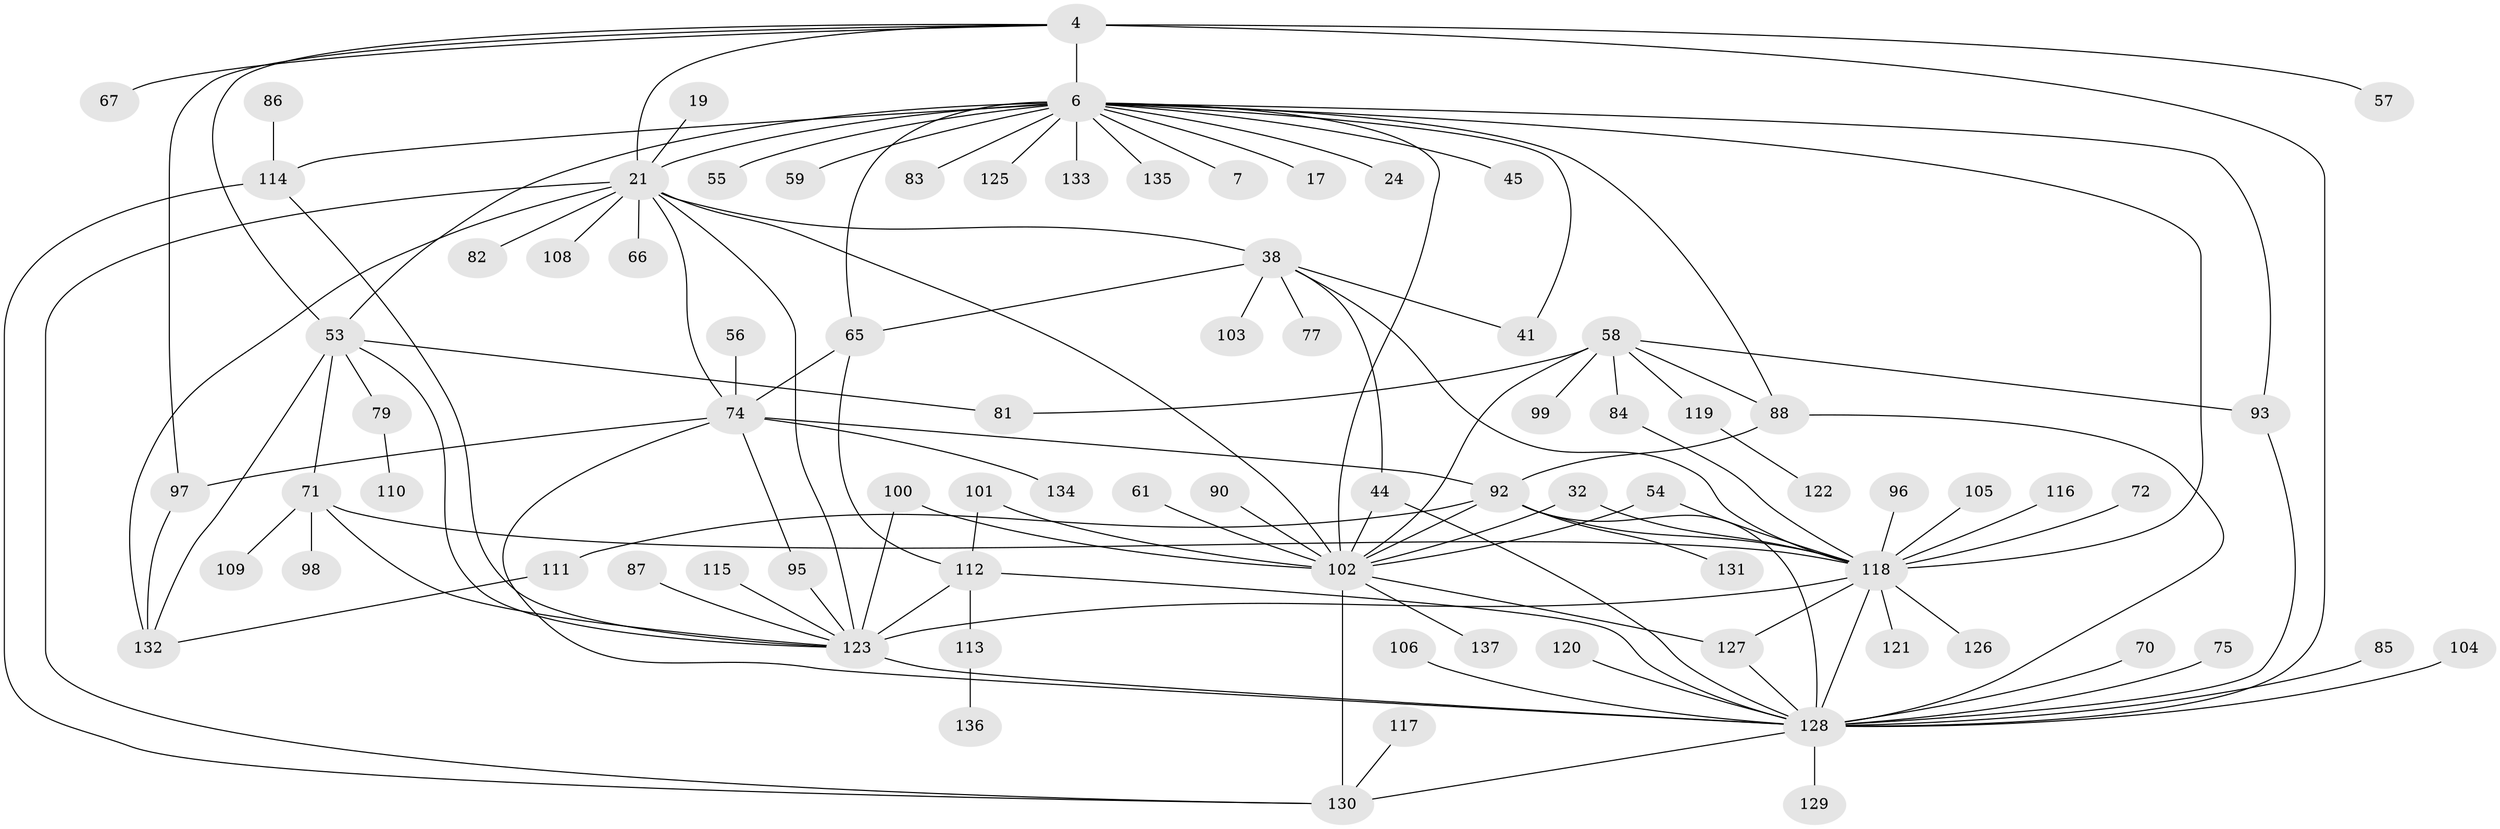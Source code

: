 // original degree distribution, {7: 0.021897810218978103, 21: 0.0072992700729927005, 16: 0.014598540145985401, 10: 0.014598540145985401, 1: 0.38686131386861317, 15: 0.0072992700729927005, 4: 0.0948905109489051, 2: 0.19708029197080293, 3: 0.1386861313868613, 9: 0.014598540145985401, 6: 0.021897810218978103, 5: 0.058394160583941604, 8: 0.014598540145985401, 11: 0.0072992700729927005}
// Generated by graph-tools (version 1.1) at 2025/51/03/04/25 21:51:41]
// undirected, 82 vertices, 124 edges
graph export_dot {
graph [start="1"]
  node [color=gray90,style=filled];
  4;
  6 [super="+2"];
  7;
  17;
  19;
  21 [super="+3"];
  24;
  32;
  38;
  41 [super="+20"];
  44;
  45;
  53 [super="+23+52"];
  54;
  55;
  56;
  57;
  58 [super="+37"];
  59;
  61;
  65 [super="+11+42"];
  66;
  67;
  70;
  71 [super="+46"];
  72;
  74 [super="+39"];
  75;
  77;
  79;
  81;
  82 [super="+12+78"];
  83;
  84;
  85;
  86;
  87;
  88 [super="+80"];
  90;
  92 [super="+30"];
  93 [super="+18"];
  95;
  96;
  97 [super="+47"];
  98;
  99;
  100 [super="+16"];
  101;
  102 [super="+26+8+33"];
  103;
  104;
  105;
  106;
  108;
  109;
  110;
  111 [super="+68"];
  112 [super="+69"];
  113;
  114 [super="+36"];
  115;
  116;
  117;
  118 [super="+50+107"];
  119;
  120;
  121;
  122;
  123 [super="+29+34+89+43+94"];
  125;
  126;
  127 [super="+73"];
  128 [super="+5+28"];
  129;
  130 [super="+51+124+48"];
  131;
  132 [super="+9"];
  133;
  134;
  135;
  136;
  137;
  4 -- 53;
  4 -- 57;
  4 -- 67;
  4 -- 97;
  4 -- 21;
  4 -- 6;
  4 -- 128 [weight=3];
  6 -- 7;
  6 -- 21 [weight=4];
  6 -- 24;
  6 -- 55 [weight=2];
  6 -- 83;
  6 -- 114 [weight=3];
  6 -- 118 [weight=5];
  6 -- 133;
  6 -- 65 [weight=2];
  6 -- 135;
  6 -- 17;
  6 -- 102 [weight=3];
  6 -- 45;
  6 -- 59;
  6 -- 125;
  6 -- 93;
  6 -- 41;
  6 -- 53 [weight=2];
  6 -- 88;
  19 -- 21;
  21 -- 38 [weight=2];
  21 -- 108;
  21 -- 66;
  21 -- 74 [weight=2];
  21 -- 82;
  21 -- 102;
  21 -- 130;
  21 -- 132;
  21 -- 123 [weight=4];
  32 -- 102;
  32 -- 118;
  38 -- 44;
  38 -- 65;
  38 -- 77;
  38 -- 103;
  38 -- 41;
  38 -- 118;
  44 -- 128;
  44 -- 102;
  53 -- 81;
  53 -- 79;
  53 -- 71;
  53 -- 132;
  53 -- 123;
  54 -- 102;
  54 -- 118;
  56 -- 74;
  58 -- 99;
  58 -- 81;
  58 -- 84;
  58 -- 119;
  58 -- 93;
  58 -- 102 [weight=2];
  58 -- 88;
  61 -- 102;
  65 -- 74 [weight=2];
  65 -- 112;
  70 -- 128;
  71 -- 109;
  71 -- 118 [weight=2];
  71 -- 98;
  71 -- 123 [weight=3];
  72 -- 118;
  74 -- 128;
  74 -- 97 [weight=2];
  74 -- 134;
  74 -- 92 [weight=2];
  74 -- 95;
  75 -- 128;
  79 -- 110;
  84 -- 118;
  85 -- 128;
  86 -- 114;
  87 -- 123;
  88 -- 128;
  88 -- 92;
  90 -- 102;
  92 -- 131;
  92 -- 118;
  92 -- 128;
  92 -- 102 [weight=2];
  92 -- 111;
  93 -- 128;
  95 -- 123;
  96 -- 118;
  97 -- 132;
  100 -- 123;
  100 -- 102;
  101 -- 102;
  101 -- 112;
  102 -- 130 [weight=2];
  102 -- 137;
  102 -- 127;
  104 -- 128;
  105 -- 118;
  106 -- 128;
  111 -- 132;
  112 -- 128;
  112 -- 113;
  112 -- 123;
  113 -- 136;
  114 -- 130;
  114 -- 123;
  115 -- 123;
  116 -- 118;
  117 -- 130;
  118 -- 121;
  118 -- 126;
  118 -- 128 [weight=2];
  118 -- 127;
  118 -- 123;
  119 -- 122;
  120 -- 128;
  123 -- 128 [weight=2];
  127 -- 128;
  128 -- 129;
  128 -- 130 [weight=2];
}
